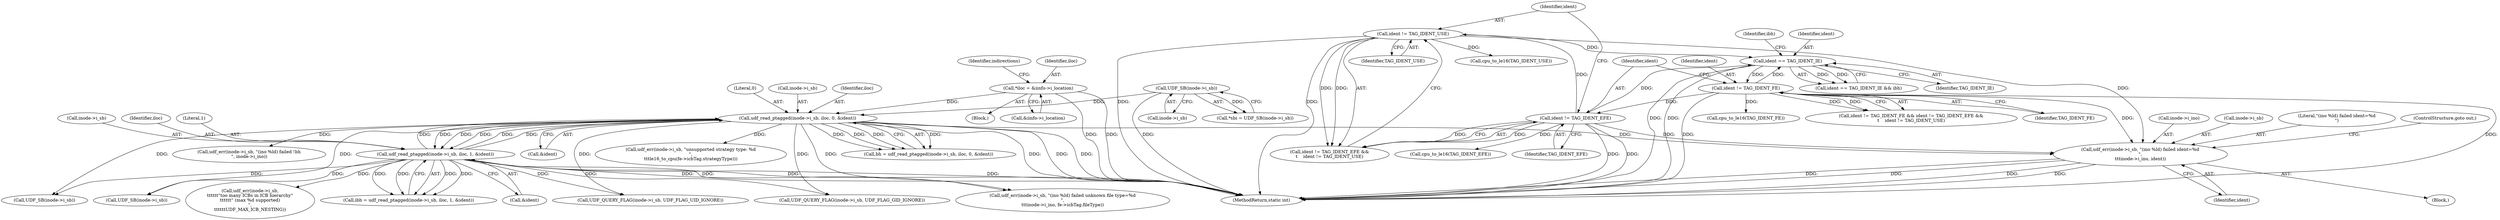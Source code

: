 digraph "0_linux_23b133bdc452aa441fcb9b82cbf6dd05cfd342d0@pointer" {
"1000221" [label="(Call,udf_err(inode->i_sb, \"(ino %ld) failed ident=%d\n\",\n\t\t\tinode->i_ino, ident))"];
"1000185" [label="(Call,udf_read_ptagged(inode->i_sb, iloc, 0, &ident))"];
"1000258" [label="(Call,udf_read_ptagged(inode->i_sb, iloc, 1, &ident))"];
"1000127" [label="(Call,UDF_SB(inode->i_sb))"];
"1000132" [label="(Call,*iloc = &iinfo->i_location)"];
"1000217" [label="(Call,ident != TAG_IDENT_USE)"];
"1000214" [label="(Call,ident != TAG_IDENT_EFE)"];
"1000210" [label="(Call,ident != TAG_IDENT_FE)"];
"1000268" [label="(Call,ident == TAG_IDENT_IE)"];
"1000197" [label="(Call,udf_err(inode->i_sb, \"(ino %ld) failed !bh\n\", inode->i_ino))"];
"1000128" [label="(Call,inode->i_sb)"];
"1000220" [label="(Block,)"];
"1000221" [label="(Call,udf_err(inode->i_sb, \"(ino %ld) failed ident=%d\n\",\n\t\t\tinode->i_ino, ident))"];
"1000258" [label="(Call,udf_read_ptagged(inode->i_sb, iloc, 1, &ident))"];
"1000267" [label="(Call,ident == TAG_IDENT_IE && ibh)"];
"1000314" [label="(Call,udf_err(inode->i_sb,\n\t\t\t\t\t\t\"too many ICBs in ICB hierarchy\"\n\t\t\t\t\t\t\" (max %d supported)\n\",\n\t\t\t\t\t\tUDF_MAX_ICB_NESTING))"];
"1000186" [label="(Call,inode->i_sb)"];
"1000191" [label="(Call,&ident)"];
"1001170" [label="(Call,udf_err(inode->i_sb, \"(ino %ld) failed unknown file type=%d\n\",\n\t\t\tinode->i_ino, fe->icbTag.fileType))"];
"1000212" [label="(Identifier,TAG_IDENT_FE)"];
"1000256" [label="(Call,ibh = udf_read_ptagged(inode->i_sb, iloc, 1, &ident))"];
"1000270" [label="(Identifier,TAG_IDENT_IE)"];
"1000215" [label="(Identifier,ident)"];
"1000222" [label="(Call,inode->i_sb)"];
"1000225" [label="(Literal,\"(ino %ld) failed ident=%d\n\")"];
"1000111" [label="(Block,)"];
"1000141" [label="(Identifier,indirections)"];
"1000213" [label="(Call,ident != TAG_IDENT_EFE &&\n\t    ident != TAG_IDENT_USE)"];
"1000210" [label="(Call,ident != TAG_IDENT_FE)"];
"1000189" [label="(Identifier,iloc)"];
"1000466" [label="(Call,cpu_to_le16(TAG_IDENT_FE))"];
"1000190" [label="(Literal,0)"];
"1000219" [label="(Identifier,TAG_IDENT_USE)"];
"1000418" [label="(Call,cpu_to_le16(TAG_IDENT_EFE))"];
"1000337" [label="(Call,udf_err(inode->i_sb, \"unsupported strategy type: %d\n\",\n\t\t\tle16_to_cpu(fe->icbTag.strategyType)))"];
"1000271" [label="(Identifier,ibh)"];
"1000214" [label="(Call,ident != TAG_IDENT_EFE)"];
"1001231" [label="(MethodReturn,static int)"];
"1000591" [label="(Call,UDF_QUERY_FLAG(inode->i_sb, UDF_FLAG_UID_IGNORE))"];
"1000216" [label="(Identifier,TAG_IDENT_EFE)"];
"1000264" [label="(Call,&ident)"];
"1000230" [label="(ControlStructure,goto out;)"];
"1000211" [label="(Identifier,ident)"];
"1000183" [label="(Call,bh = udf_read_ptagged(inode->i_sb, iloc, 0, &ident))"];
"1000217" [label="(Call,ident != TAG_IDENT_USE)"];
"1000229" [label="(Identifier,ident)"];
"1000133" [label="(Identifier,iloc)"];
"1000125" [label="(Call,*sbi = UDF_SB(inode->i_sb))"];
"1000127" [label="(Call,UDF_SB(inode->i_sb))"];
"1000514" [label="(Call,cpu_to_le16(TAG_IDENT_USE))"];
"1000269" [label="(Identifier,ident)"];
"1000268" [label="(Call,ident == TAG_IDENT_IE)"];
"1000226" [label="(Call,inode->i_ino)"];
"1000625" [label="(Call,UDF_QUERY_FLAG(inode->i_sb, UDF_FLAG_GID_IGNORE))"];
"1000263" [label="(Literal,1)"];
"1000134" [label="(Call,&iinfo->i_location)"];
"1000132" [label="(Call,*iloc = &iinfo->i_location)"];
"1000218" [label="(Identifier,ident)"];
"1000640" [label="(Call,UDF_SB(inode->i_sb))"];
"1000209" [label="(Call,ident != TAG_IDENT_FE && ident != TAG_IDENT_EFE &&\n\t    ident != TAG_IDENT_USE)"];
"1000606" [label="(Call,UDF_SB(inode->i_sb))"];
"1000259" [label="(Call,inode->i_sb)"];
"1000185" [label="(Call,udf_read_ptagged(inode->i_sb, iloc, 0, &ident))"];
"1000262" [label="(Identifier,iloc)"];
"1000221" -> "1000220"  [label="AST: "];
"1000221" -> "1000229"  [label="CFG: "];
"1000222" -> "1000221"  [label="AST: "];
"1000225" -> "1000221"  [label="AST: "];
"1000226" -> "1000221"  [label="AST: "];
"1000229" -> "1000221"  [label="AST: "];
"1000230" -> "1000221"  [label="CFG: "];
"1000221" -> "1001231"  [label="DDG: "];
"1000221" -> "1001231"  [label="DDG: "];
"1000221" -> "1001231"  [label="DDG: "];
"1000221" -> "1001231"  [label="DDG: "];
"1000185" -> "1000221"  [label="DDG: "];
"1000217" -> "1000221"  [label="DDG: "];
"1000210" -> "1000221"  [label="DDG: "];
"1000214" -> "1000221"  [label="DDG: "];
"1000185" -> "1000183"  [label="AST: "];
"1000185" -> "1000191"  [label="CFG: "];
"1000186" -> "1000185"  [label="AST: "];
"1000189" -> "1000185"  [label="AST: "];
"1000190" -> "1000185"  [label="AST: "];
"1000191" -> "1000185"  [label="AST: "];
"1000183" -> "1000185"  [label="CFG: "];
"1000185" -> "1001231"  [label="DDG: "];
"1000185" -> "1001231"  [label="DDG: "];
"1000185" -> "1001231"  [label="DDG: "];
"1000185" -> "1000183"  [label="DDG: "];
"1000185" -> "1000183"  [label="DDG: "];
"1000185" -> "1000183"  [label="DDG: "];
"1000185" -> "1000183"  [label="DDG: "];
"1000258" -> "1000185"  [label="DDG: "];
"1000258" -> "1000185"  [label="DDG: "];
"1000258" -> "1000185"  [label="DDG: "];
"1000127" -> "1000185"  [label="DDG: "];
"1000132" -> "1000185"  [label="DDG: "];
"1000185" -> "1000197"  [label="DDG: "];
"1000185" -> "1000258"  [label="DDG: "];
"1000185" -> "1000258"  [label="DDG: "];
"1000185" -> "1000258"  [label="DDG: "];
"1000185" -> "1000337"  [label="DDG: "];
"1000185" -> "1000591"  [label="DDG: "];
"1000185" -> "1000606"  [label="DDG: "];
"1000185" -> "1000625"  [label="DDG: "];
"1000185" -> "1000640"  [label="DDG: "];
"1000185" -> "1001170"  [label="DDG: "];
"1000258" -> "1000256"  [label="AST: "];
"1000258" -> "1000264"  [label="CFG: "];
"1000259" -> "1000258"  [label="AST: "];
"1000262" -> "1000258"  [label="AST: "];
"1000263" -> "1000258"  [label="AST: "];
"1000264" -> "1000258"  [label="AST: "];
"1000256" -> "1000258"  [label="CFG: "];
"1000258" -> "1001231"  [label="DDG: "];
"1000258" -> "1001231"  [label="DDG: "];
"1000258" -> "1001231"  [label="DDG: "];
"1000258" -> "1000256"  [label="DDG: "];
"1000258" -> "1000256"  [label="DDG: "];
"1000258" -> "1000256"  [label="DDG: "];
"1000258" -> "1000256"  [label="DDG: "];
"1000258" -> "1000314"  [label="DDG: "];
"1000258" -> "1000591"  [label="DDG: "];
"1000258" -> "1000606"  [label="DDG: "];
"1000258" -> "1000625"  [label="DDG: "];
"1000258" -> "1000640"  [label="DDG: "];
"1000258" -> "1001170"  [label="DDG: "];
"1000127" -> "1000125"  [label="AST: "];
"1000127" -> "1000128"  [label="CFG: "];
"1000128" -> "1000127"  [label="AST: "];
"1000125" -> "1000127"  [label="CFG: "];
"1000127" -> "1001231"  [label="DDG: "];
"1000127" -> "1000125"  [label="DDG: "];
"1000132" -> "1000111"  [label="AST: "];
"1000132" -> "1000134"  [label="CFG: "];
"1000133" -> "1000132"  [label="AST: "];
"1000134" -> "1000132"  [label="AST: "];
"1000141" -> "1000132"  [label="CFG: "];
"1000132" -> "1001231"  [label="DDG: "];
"1000132" -> "1001231"  [label="DDG: "];
"1000217" -> "1000213"  [label="AST: "];
"1000217" -> "1000219"  [label="CFG: "];
"1000218" -> "1000217"  [label="AST: "];
"1000219" -> "1000217"  [label="AST: "];
"1000213" -> "1000217"  [label="CFG: "];
"1000217" -> "1001231"  [label="DDG: "];
"1000217" -> "1001231"  [label="DDG: "];
"1000217" -> "1000213"  [label="DDG: "];
"1000217" -> "1000213"  [label="DDG: "];
"1000214" -> "1000217"  [label="DDG: "];
"1000217" -> "1000268"  [label="DDG: "];
"1000217" -> "1000514"  [label="DDG: "];
"1000214" -> "1000213"  [label="AST: "];
"1000214" -> "1000216"  [label="CFG: "];
"1000215" -> "1000214"  [label="AST: "];
"1000216" -> "1000214"  [label="AST: "];
"1000218" -> "1000214"  [label="CFG: "];
"1000213" -> "1000214"  [label="CFG: "];
"1000214" -> "1001231"  [label="DDG: "];
"1000214" -> "1001231"  [label="DDG: "];
"1000214" -> "1000213"  [label="DDG: "];
"1000214" -> "1000213"  [label="DDG: "];
"1000210" -> "1000214"  [label="DDG: "];
"1000214" -> "1000268"  [label="DDG: "];
"1000214" -> "1000418"  [label="DDG: "];
"1000210" -> "1000209"  [label="AST: "];
"1000210" -> "1000212"  [label="CFG: "];
"1000211" -> "1000210"  [label="AST: "];
"1000212" -> "1000210"  [label="AST: "];
"1000215" -> "1000210"  [label="CFG: "];
"1000209" -> "1000210"  [label="CFG: "];
"1000210" -> "1001231"  [label="DDG: "];
"1000210" -> "1001231"  [label="DDG: "];
"1000210" -> "1000209"  [label="DDG: "];
"1000210" -> "1000209"  [label="DDG: "];
"1000268" -> "1000210"  [label="DDG: "];
"1000210" -> "1000268"  [label="DDG: "];
"1000210" -> "1000466"  [label="DDG: "];
"1000268" -> "1000267"  [label="AST: "];
"1000268" -> "1000270"  [label="CFG: "];
"1000269" -> "1000268"  [label="AST: "];
"1000270" -> "1000268"  [label="AST: "];
"1000271" -> "1000268"  [label="CFG: "];
"1000267" -> "1000268"  [label="CFG: "];
"1000268" -> "1001231"  [label="DDG: "];
"1000268" -> "1001231"  [label="DDG: "];
"1000268" -> "1000267"  [label="DDG: "];
"1000268" -> "1000267"  [label="DDG: "];
}
